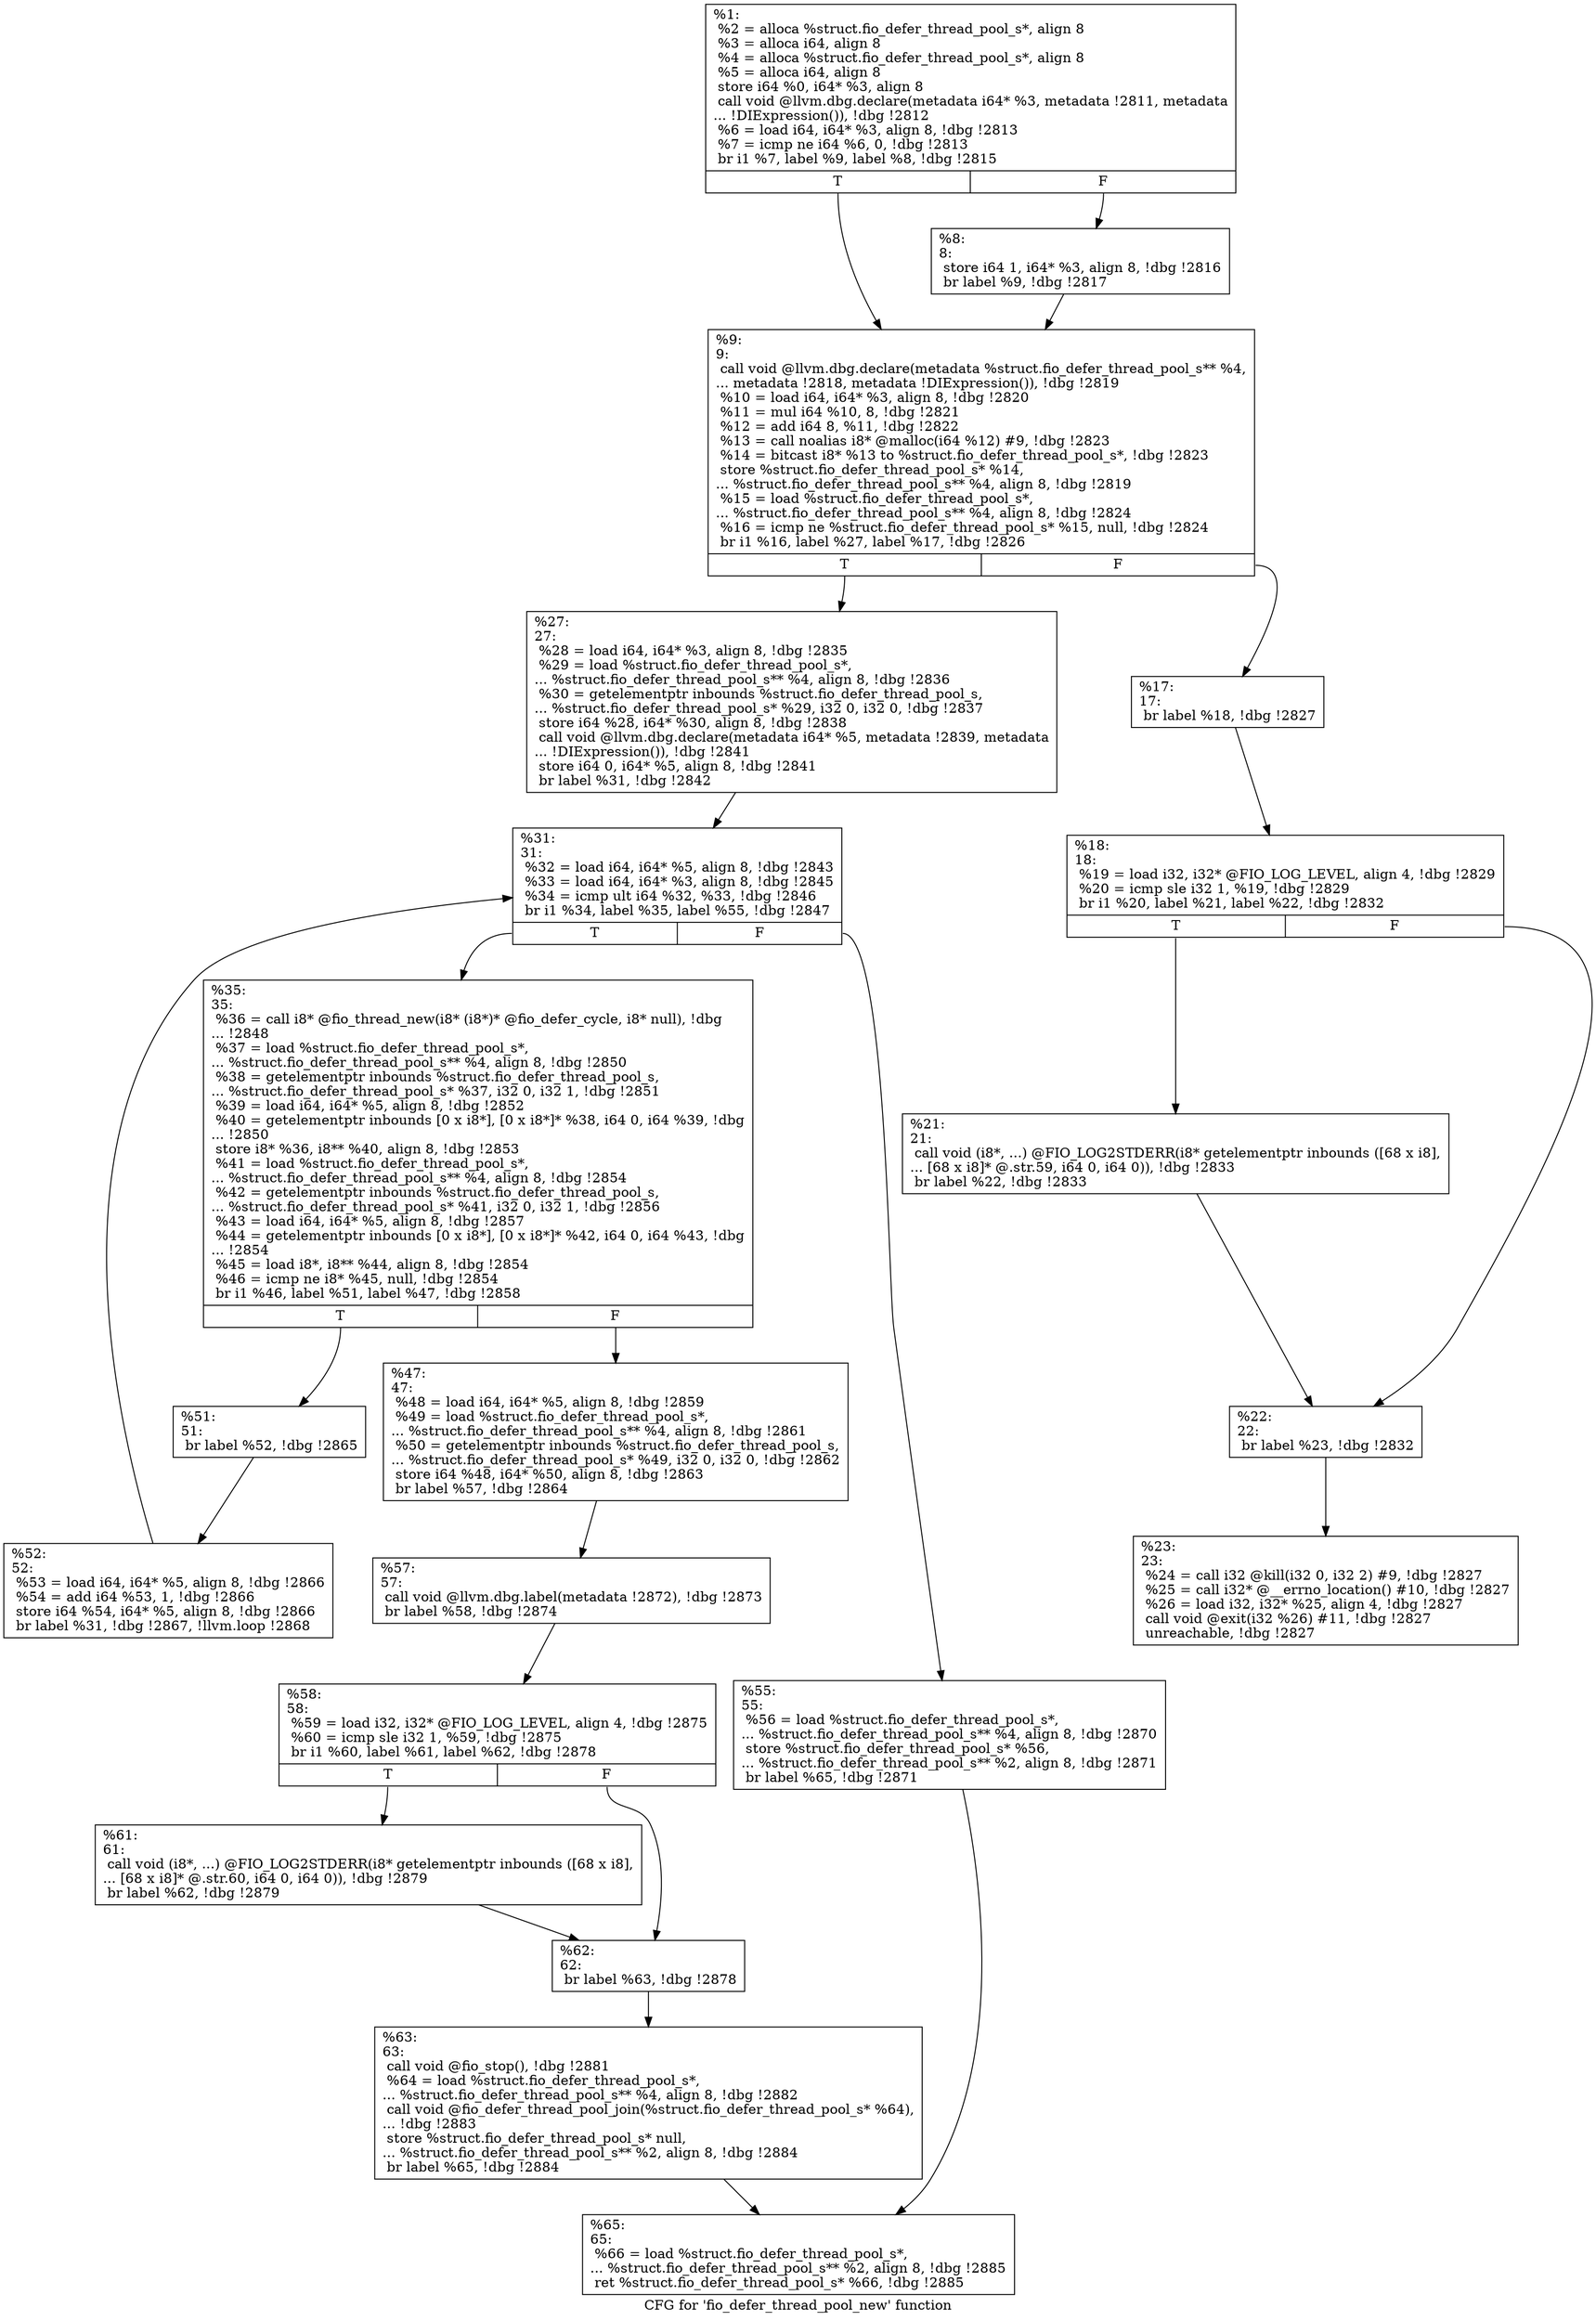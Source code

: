 digraph "CFG for 'fio_defer_thread_pool_new' function" {
	label="CFG for 'fio_defer_thread_pool_new' function";

	Node0x5568512f7d40 [shape=record,label="{%1:\l  %2 = alloca %struct.fio_defer_thread_pool_s*, align 8\l  %3 = alloca i64, align 8\l  %4 = alloca %struct.fio_defer_thread_pool_s*, align 8\l  %5 = alloca i64, align 8\l  store i64 %0, i64* %3, align 8\l  call void @llvm.dbg.declare(metadata i64* %3, metadata !2811, metadata\l... !DIExpression()), !dbg !2812\l  %6 = load i64, i64* %3, align 8, !dbg !2813\l  %7 = icmp ne i64 %6, 0, !dbg !2813\l  br i1 %7, label %9, label %8, !dbg !2815\l|{<s0>T|<s1>F}}"];
	Node0x5568512f7d40:s0 -> Node0x5568512f91a0;
	Node0x5568512f7d40:s1 -> Node0x5568512f9150;
	Node0x5568512f9150 [shape=record,label="{%8:\l8:                                                \l  store i64 1, i64* %3, align 8, !dbg !2816\l  br label %9, !dbg !2817\l}"];
	Node0x5568512f9150 -> Node0x5568512f91a0;
	Node0x5568512f91a0 [shape=record,label="{%9:\l9:                                                \l  call void @llvm.dbg.declare(metadata %struct.fio_defer_thread_pool_s** %4,\l... metadata !2818, metadata !DIExpression()), !dbg !2819\l  %10 = load i64, i64* %3, align 8, !dbg !2820\l  %11 = mul i64 %10, 8, !dbg !2821\l  %12 = add i64 8, %11, !dbg !2822\l  %13 = call noalias i8* @malloc(i64 %12) #9, !dbg !2823\l  %14 = bitcast i8* %13 to %struct.fio_defer_thread_pool_s*, !dbg !2823\l  store %struct.fio_defer_thread_pool_s* %14,\l... %struct.fio_defer_thread_pool_s** %4, align 8, !dbg !2819\l  %15 = load %struct.fio_defer_thread_pool_s*,\l... %struct.fio_defer_thread_pool_s** %4, align 8, !dbg !2824\l  %16 = icmp ne %struct.fio_defer_thread_pool_s* %15, null, !dbg !2824\l  br i1 %16, label %27, label %17, !dbg !2826\l|{<s0>T|<s1>F}}"];
	Node0x5568512f91a0:s0 -> Node0x5568512f9380;
	Node0x5568512f91a0:s1 -> Node0x5568512f91f0;
	Node0x5568512f91f0 [shape=record,label="{%17:\l17:                                               \l  br label %18, !dbg !2827\l}"];
	Node0x5568512f91f0 -> Node0x5568512f9240;
	Node0x5568512f9240 [shape=record,label="{%18:\l18:                                               \l  %19 = load i32, i32* @FIO_LOG_LEVEL, align 4, !dbg !2829\l  %20 = icmp sle i32 1, %19, !dbg !2829\l  br i1 %20, label %21, label %22, !dbg !2832\l|{<s0>T|<s1>F}}"];
	Node0x5568512f9240:s0 -> Node0x5568512f9290;
	Node0x5568512f9240:s1 -> Node0x5568512f92e0;
	Node0x5568512f9290 [shape=record,label="{%21:\l21:                                               \l  call void (i8*, ...) @FIO_LOG2STDERR(i8* getelementptr inbounds ([68 x i8],\l... [68 x i8]* @.str.59, i64 0, i64 0)), !dbg !2833\l  br label %22, !dbg !2833\l}"];
	Node0x5568512f9290 -> Node0x5568512f92e0;
	Node0x5568512f92e0 [shape=record,label="{%22:\l22:                                               \l  br label %23, !dbg !2832\l}"];
	Node0x5568512f92e0 -> Node0x5568512f9330;
	Node0x5568512f9330 [shape=record,label="{%23:\l23:                                               \l  %24 = call i32 @kill(i32 0, i32 2) #9, !dbg !2827\l  %25 = call i32* @__errno_location() #10, !dbg !2827\l  %26 = load i32, i32* %25, align 4, !dbg !2827\l  call void @exit(i32 %26) #11, !dbg !2827\l  unreachable, !dbg !2827\l}"];
	Node0x5568512f9380 [shape=record,label="{%27:\l27:                                               \l  %28 = load i64, i64* %3, align 8, !dbg !2835\l  %29 = load %struct.fio_defer_thread_pool_s*,\l... %struct.fio_defer_thread_pool_s** %4, align 8, !dbg !2836\l  %30 = getelementptr inbounds %struct.fio_defer_thread_pool_s,\l... %struct.fio_defer_thread_pool_s* %29, i32 0, i32 0, !dbg !2837\l  store i64 %28, i64* %30, align 8, !dbg !2838\l  call void @llvm.dbg.declare(metadata i64* %5, metadata !2839, metadata\l... !DIExpression()), !dbg !2841\l  store i64 0, i64* %5, align 8, !dbg !2841\l  br label %31, !dbg !2842\l}"];
	Node0x5568512f9380 -> Node0x5568512f93d0;
	Node0x5568512f93d0 [shape=record,label="{%31:\l31:                                               \l  %32 = load i64, i64* %5, align 8, !dbg !2843\l  %33 = load i64, i64* %3, align 8, !dbg !2845\l  %34 = icmp ult i64 %32, %33, !dbg !2846\l  br i1 %34, label %35, label %55, !dbg !2847\l|{<s0>T|<s1>F}}"];
	Node0x5568512f93d0:s0 -> Node0x5568512f9420;
	Node0x5568512f93d0:s1 -> Node0x5568512f9560;
	Node0x5568512f9420 [shape=record,label="{%35:\l35:                                               \l  %36 = call i8* @fio_thread_new(i8* (i8*)* @fio_defer_cycle, i8* null), !dbg\l... !2848\l  %37 = load %struct.fio_defer_thread_pool_s*,\l... %struct.fio_defer_thread_pool_s** %4, align 8, !dbg !2850\l  %38 = getelementptr inbounds %struct.fio_defer_thread_pool_s,\l... %struct.fio_defer_thread_pool_s* %37, i32 0, i32 1, !dbg !2851\l  %39 = load i64, i64* %5, align 8, !dbg !2852\l  %40 = getelementptr inbounds [0 x i8*], [0 x i8*]* %38, i64 0, i64 %39, !dbg\l... !2850\l  store i8* %36, i8** %40, align 8, !dbg !2853\l  %41 = load %struct.fio_defer_thread_pool_s*,\l... %struct.fio_defer_thread_pool_s** %4, align 8, !dbg !2854\l  %42 = getelementptr inbounds %struct.fio_defer_thread_pool_s,\l... %struct.fio_defer_thread_pool_s* %41, i32 0, i32 1, !dbg !2856\l  %43 = load i64, i64* %5, align 8, !dbg !2857\l  %44 = getelementptr inbounds [0 x i8*], [0 x i8*]* %42, i64 0, i64 %43, !dbg\l... !2854\l  %45 = load i8*, i8** %44, align 8, !dbg !2854\l  %46 = icmp ne i8* %45, null, !dbg !2854\l  br i1 %46, label %51, label %47, !dbg !2858\l|{<s0>T|<s1>F}}"];
	Node0x5568512f9420:s0 -> Node0x5568512f94c0;
	Node0x5568512f9420:s1 -> Node0x5568512f9470;
	Node0x5568512f9470 [shape=record,label="{%47:\l47:                                               \l  %48 = load i64, i64* %5, align 8, !dbg !2859\l  %49 = load %struct.fio_defer_thread_pool_s*,\l... %struct.fio_defer_thread_pool_s** %4, align 8, !dbg !2861\l  %50 = getelementptr inbounds %struct.fio_defer_thread_pool_s,\l... %struct.fio_defer_thread_pool_s* %49, i32 0, i32 0, !dbg !2862\l  store i64 %48, i64* %50, align 8, !dbg !2863\l  br label %57, !dbg !2864\l}"];
	Node0x5568512f9470 -> Node0x5568512f95b0;
	Node0x5568512f94c0 [shape=record,label="{%51:\l51:                                               \l  br label %52, !dbg !2865\l}"];
	Node0x5568512f94c0 -> Node0x5568512f9510;
	Node0x5568512f9510 [shape=record,label="{%52:\l52:                                               \l  %53 = load i64, i64* %5, align 8, !dbg !2866\l  %54 = add i64 %53, 1, !dbg !2866\l  store i64 %54, i64* %5, align 8, !dbg !2866\l  br label %31, !dbg !2867, !llvm.loop !2868\l}"];
	Node0x5568512f9510 -> Node0x5568512f93d0;
	Node0x5568512f9560 [shape=record,label="{%55:\l55:                                               \l  %56 = load %struct.fio_defer_thread_pool_s*,\l... %struct.fio_defer_thread_pool_s** %4, align 8, !dbg !2870\l  store %struct.fio_defer_thread_pool_s* %56,\l... %struct.fio_defer_thread_pool_s** %2, align 8, !dbg !2871\l  br label %65, !dbg !2871\l}"];
	Node0x5568512f9560 -> Node0x5568512f9740;
	Node0x5568512f95b0 [shape=record,label="{%57:\l57:                                               \l  call void @llvm.dbg.label(metadata !2872), !dbg !2873\l  br label %58, !dbg !2874\l}"];
	Node0x5568512f95b0 -> Node0x5568512f9600;
	Node0x5568512f9600 [shape=record,label="{%58:\l58:                                               \l  %59 = load i32, i32* @FIO_LOG_LEVEL, align 4, !dbg !2875\l  %60 = icmp sle i32 1, %59, !dbg !2875\l  br i1 %60, label %61, label %62, !dbg !2878\l|{<s0>T|<s1>F}}"];
	Node0x5568512f9600:s0 -> Node0x5568512f9650;
	Node0x5568512f9600:s1 -> Node0x5568512f96a0;
	Node0x5568512f9650 [shape=record,label="{%61:\l61:                                               \l  call void (i8*, ...) @FIO_LOG2STDERR(i8* getelementptr inbounds ([68 x i8],\l... [68 x i8]* @.str.60, i64 0, i64 0)), !dbg !2879\l  br label %62, !dbg !2879\l}"];
	Node0x5568512f9650 -> Node0x5568512f96a0;
	Node0x5568512f96a0 [shape=record,label="{%62:\l62:                                               \l  br label %63, !dbg !2878\l}"];
	Node0x5568512f96a0 -> Node0x5568512f96f0;
	Node0x5568512f96f0 [shape=record,label="{%63:\l63:                                               \l  call void @fio_stop(), !dbg !2881\l  %64 = load %struct.fio_defer_thread_pool_s*,\l... %struct.fio_defer_thread_pool_s** %4, align 8, !dbg !2882\l  call void @fio_defer_thread_pool_join(%struct.fio_defer_thread_pool_s* %64),\l... !dbg !2883\l  store %struct.fio_defer_thread_pool_s* null,\l... %struct.fio_defer_thread_pool_s** %2, align 8, !dbg !2884\l  br label %65, !dbg !2884\l}"];
	Node0x5568512f96f0 -> Node0x5568512f9740;
	Node0x5568512f9740 [shape=record,label="{%65:\l65:                                               \l  %66 = load %struct.fio_defer_thread_pool_s*,\l... %struct.fio_defer_thread_pool_s** %2, align 8, !dbg !2885\l  ret %struct.fio_defer_thread_pool_s* %66, !dbg !2885\l}"];
}

